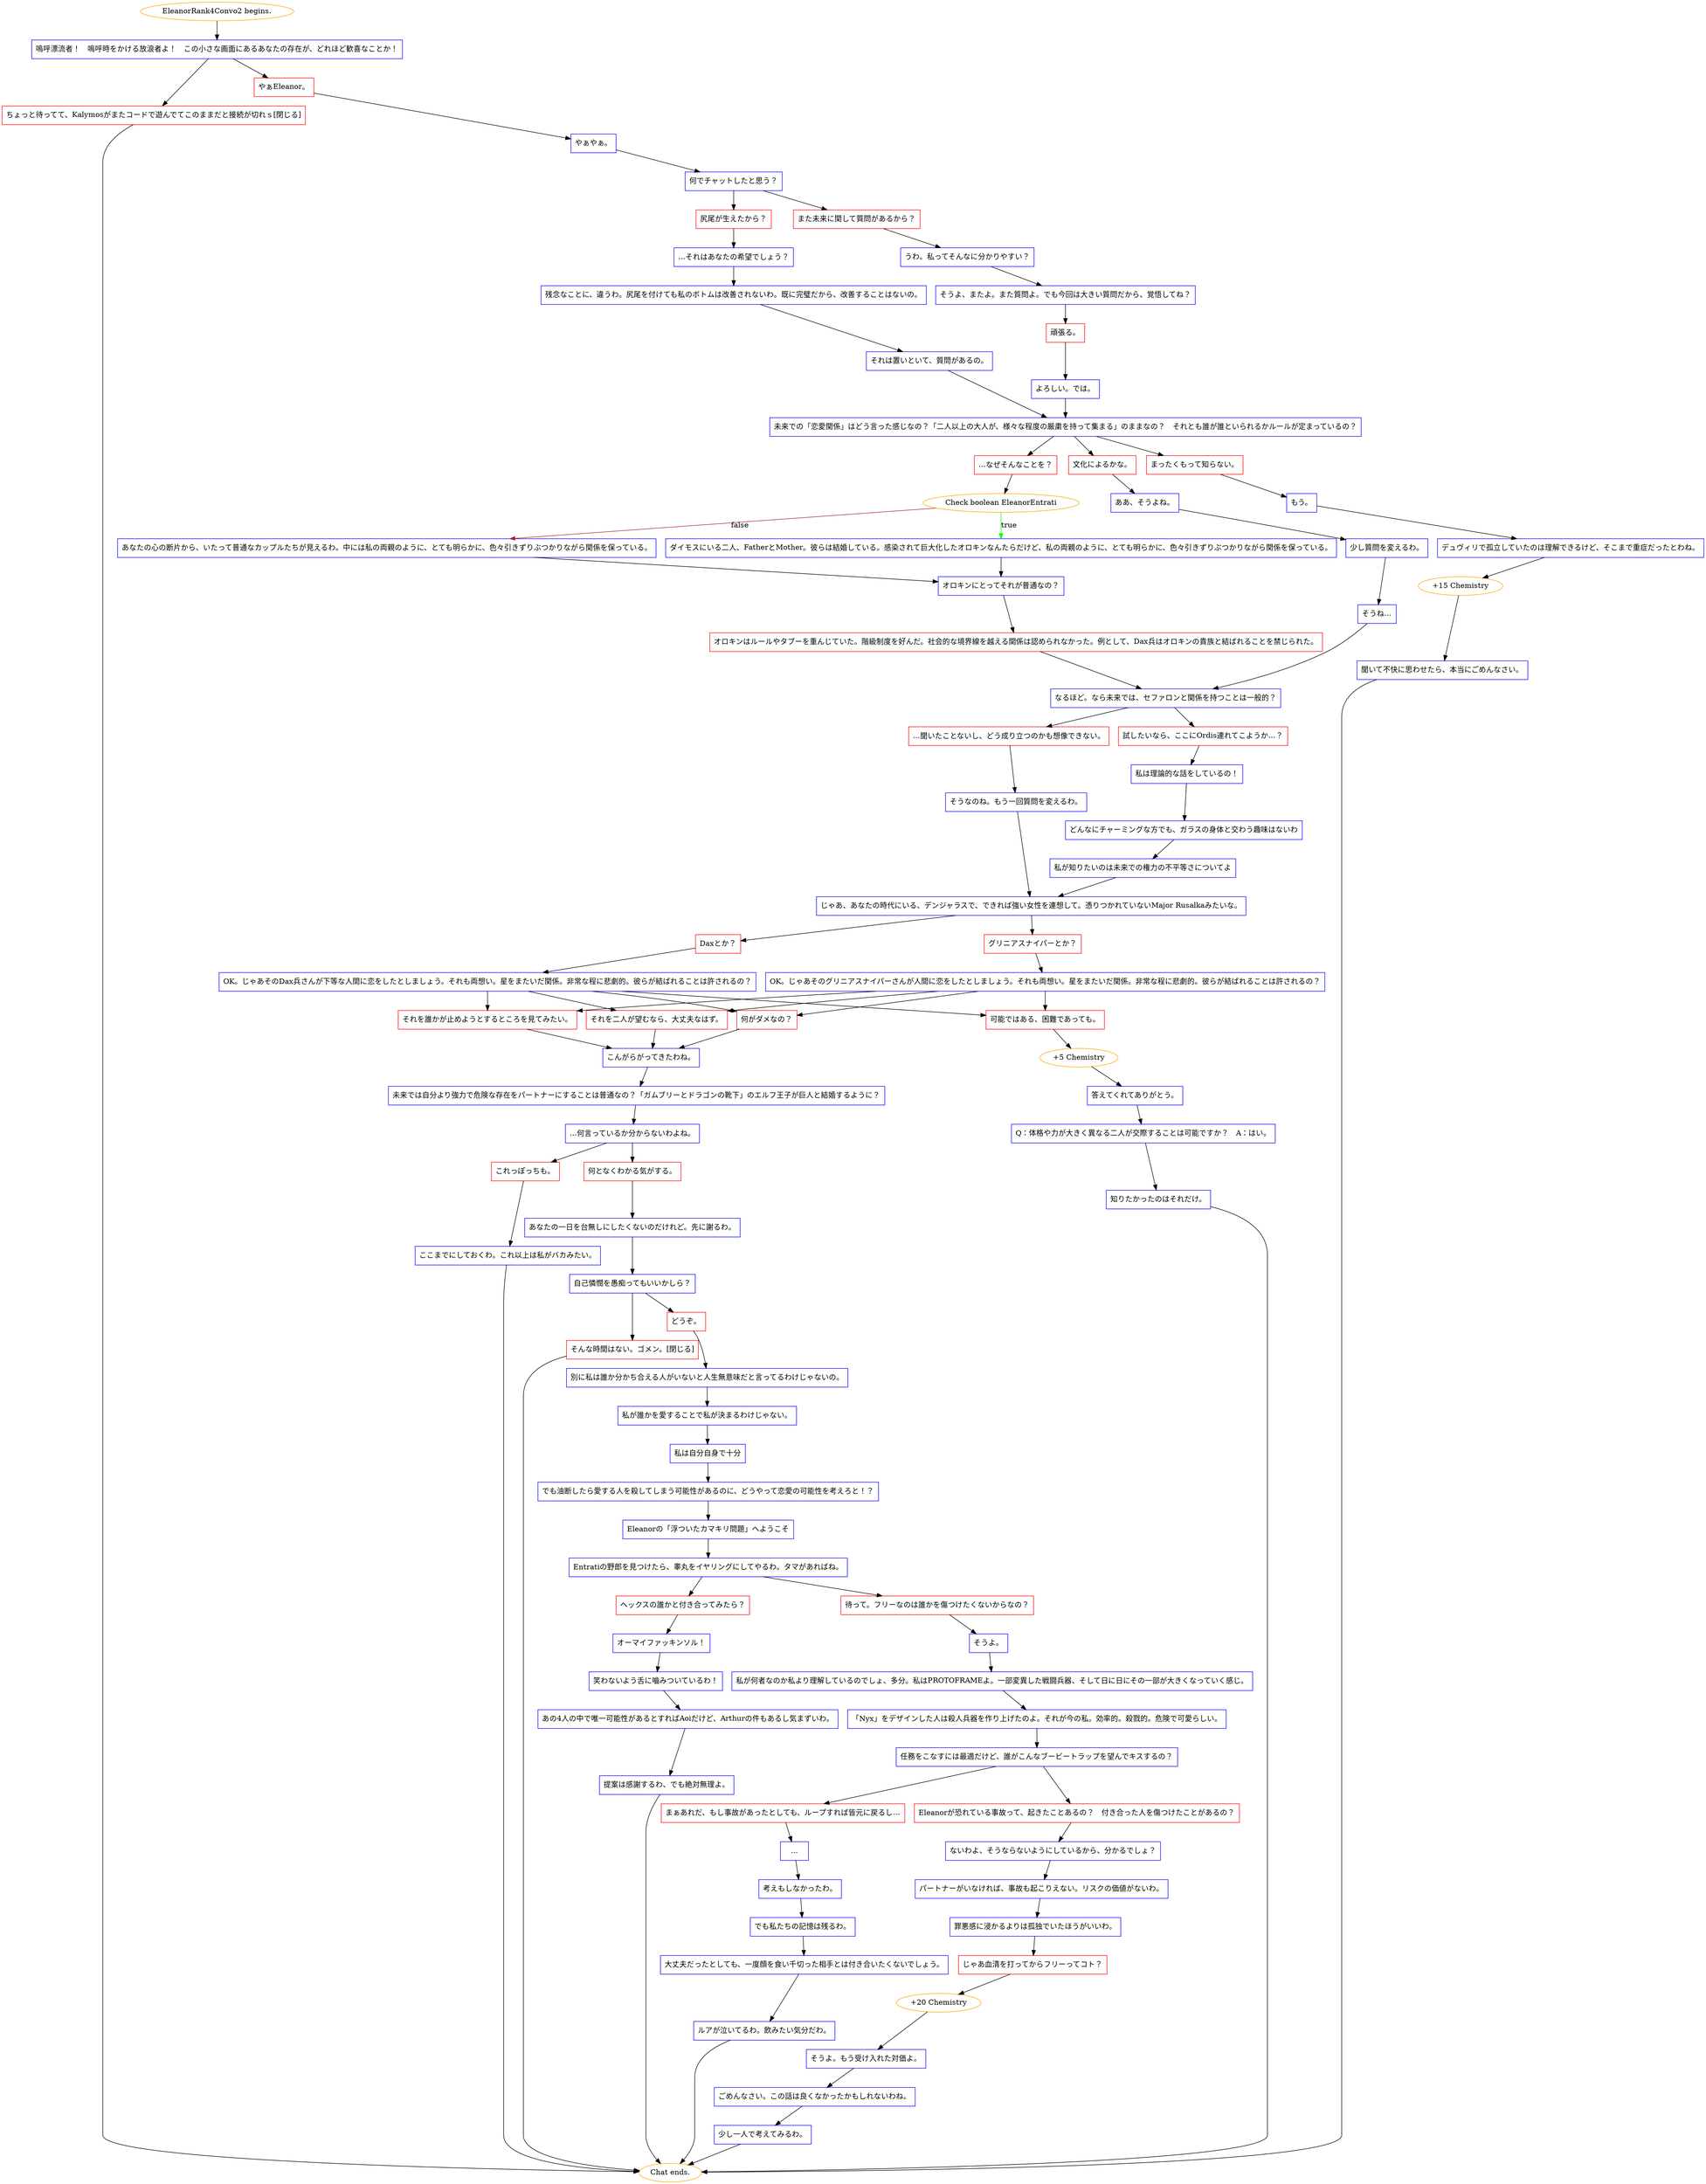 digraph {
	"EleanorRank4Convo2 begins." [color=orange];
		"EleanorRank4Convo2 begins." -> j1027924104;
	j1027924104 [label="嗚呼漂流者！　嗚呼時をかける放浪者よ！　この小さな画面にあるあなたの存在が、どれほど歓喜なことか！",shape=box,color=blue];
		j1027924104 -> j3510767603;
		j1027924104 -> j961589433;
	j3510767603 [label="やぁEleanor。",shape=box,color=red];
		j3510767603 -> j2984254926;
	j961589433 [label="ちょっと待ってて、Kalymosがまたコードで遊んでてこのままだと接続が切れｓ[閉じる]",shape=box,color=red];
		j961589433 -> "Chat ends.";
	j2984254926 [label="やぁやぁ。",shape=box,color=blue];
		j2984254926 -> j2244814313;
	"Chat ends." [color=orange];
	j2244814313 [label="何でチャットしたと思う？",shape=box,color=blue];
		j2244814313 -> j3737571560;
		j2244814313 -> j2144434405;
	j3737571560 [label="また未来に関して質問があるから？",shape=box,color=red];
		j3737571560 -> j3428169479;
	j2144434405 [label="尻尾が生えたから？",shape=box,color=red];
		j2144434405 -> j4232850273;
	j3428169479 [label="うわ。私ってそんなに分かりやすい？",shape=box,color=blue];
		j3428169479 -> j2924079423;
	j4232850273 [label="…それはあなたの希望でしょう？",shape=box,color=blue];
		j4232850273 -> j2387722062;
	j2924079423 [label="そうよ、またよ。また質問よ。でも今回は大きい質問だから、覚悟してね？",shape=box,color=blue];
		j2924079423 -> j3019520665;
	j2387722062 [label="残念なことに、違うわ。尻尾を付けても私のボトムは改善されないわ。既に完璧だから、改善することはないの。",shape=box,color=blue];
		j2387722062 -> j174742750;
	j3019520665 [label="頑張る。",shape=box,color=red];
		j3019520665 -> j4035011465;
	j174742750 [label="それは置いといて、質問があるの。",shape=box,color=blue];
		j174742750 -> j4126602151;
	j4035011465 [label="よろしい。では。",shape=box,color=blue];
		j4035011465 -> j4126602151;
	j4126602151 [label="未来での「恋愛関係」はどう言った感じなの？「二人以上の大人が、様々な程度の厳粛を持って集まる」のままなの？　それとも誰が誰といられるかルールが定まっているの？",shape=box,color=blue];
		j4126602151 -> j2348099561;
		j4126602151 -> j3070087052;
		j4126602151 -> j1264143520;
	j2348099561 [label="まったくもって知らない。",shape=box,color=red];
		j2348099561 -> j714332619;
	j3070087052 [label="文化によるかな。",shape=box,color=red];
		j3070087052 -> j4290887010;
	j1264143520 [label="…なぜそんなことを？",shape=box,color=red];
		j1264143520 -> j614221672;
	j714332619 [label="もう。",shape=box,color=blue];
		j714332619 -> j2054975479;
	j4290887010 [label="ああ、そうよね。",shape=box,color=blue];
		j4290887010 -> j1492654989;
	j614221672 [label="Check boolean EleanorEntrati",color=orange];
		j614221672 -> j1918225120 [label=true,color=green];
		j614221672 -> j3447560526 [label=false,color=brown];
	j2054975479 [label="デュヴィリで孤立していたのは理解できるけど、そこまで重症だったとわね。",shape=box,color=blue];
		j2054975479 -> j643613092;
	j1492654989 [label="少し質問を変えるわ。",shape=box,color=blue];
		j1492654989 -> j1571644839;
	j1918225120 [label="ダイモスにいる二人、FatherとMother。彼らは結婚している。感染されて巨大化したオロキンなんたらだけど、私の両親のように、とても明らかに、色々引きずりぶつかりながら関係を保っている。",shape=box,color=blue];
		j1918225120 -> j54436435;
	j3447560526 [label="あなたの心の断片から、いたって普通なカップルたちが見えるわ。中には私の両親のように、とても明らかに、色々引きずりぶつかりながら関係を保っている。",shape=box,color=blue];
		j3447560526 -> j54436435;
	j643613092 [label="+15 Chemistry",color=orange];
		j643613092 -> j594309101;
	j1571644839 [label="そうね…",shape=box,color=blue];
		j1571644839 -> j507114643;
	j54436435 [label="オロキンにとってそれが普通なの？",shape=box,color=blue];
		j54436435 -> j4024941231;
	j594309101 [label="聞いて不快に思わせたら、本当にごめんなさい。",shape=box,color=blue];
		j594309101 -> "Chat ends.";
	j507114643 [label="なるほど。なら未来では、セファロンと関係を持つことは一般的？",shape=box,color=blue];
		j507114643 -> j251036598;
		j507114643 -> j458230638;
	j4024941231 [label="オロキンはルールやタブーを重んじていた。階級制度を好んだ。社会的な境界線を越える関係は認められなかった。例として、Dax兵はオロキンの貴族と結ばれることを禁じられた。",shape=box,color=red];
		j4024941231 -> j507114643;
	j251036598 [label="試したいなら、ここにOrdis連れてこようか…？",shape=box,color=red];
		j251036598 -> j1087830404;
	j458230638 [label="…聞いたことないし、どう成り立つのかも想像できない。",shape=box,color=red];
		j458230638 -> j2972498551;
	j1087830404 [label="私は理論的な話をしているの！",shape=box,color=blue];
		j1087830404 -> j1027026638;
	j2972498551 [label="そうなのね。もう一回質問を変えるわ。",shape=box,color=blue];
		j2972498551 -> j3184892624;
	j1027026638 [label="どんなにチャーミングな方でも、ガラスの身体と交わう趣味はないわ",shape=box,color=blue];
		j1027026638 -> j2873397523;
	j3184892624 [label="じゃあ、あなたの時代にいる、デンジャラスで、できれば強い女性を連想して。憑りつかれていないMajor Rusalkaみたいな。",shape=box,color=blue];
		j3184892624 -> j966383081;
		j3184892624 -> j1729784695;
	j2873397523 [label="私が知りたいのは未来での権力の不平等さについてよ",shape=box,color=blue];
		j2873397523 -> j3184892624;
	j966383081 [label="グリニアスナイパーとか？",shape=box,color=red];
		j966383081 -> j1759745087;
	j1729784695 [label="Daxとか？",shape=box,color=red];
		j1729784695 -> j3162273635;
	j1759745087 [label="OK。じゃあそのグリニアスナイパーさんが人間に恋をしたとしましょう。それも両想い。星をまたいだ関係。非常な程に悲劇的。彼らが結ばれることは許されるの？",shape=box,color=blue];
		j1759745087 -> j4152155298;
		j1759745087 -> j3462792587;
		j1759745087 -> j506886223;
		j1759745087 -> j3063064665;
	j3162273635 [label="OK。じゃあそのDax兵さんが下等な人間に恋をしたとしましょう。それも両想い。星をまたいだ関係。非常な程に悲劇的。彼らが結ばれることは許されるの？",shape=box,color=blue];
		j3162273635 -> j4152155298;
		j3162273635 -> j3462792587;
		j3162273635 -> j506886223;
		j3162273635 -> j3063064665;
	j4152155298 [label="それを二人が望むなら、大丈夫なはず。",shape=box,color=red];
		j4152155298 -> j4261136025;
	j3462792587 [label="何がダメなの？",shape=box,color=red];
		j3462792587 -> j4261136025;
	j506886223 [label="それを誰かが止めようとするところを見てみたい。",shape=box,color=red];
		j506886223 -> j4261136025;
	j3063064665 [label="可能ではある、困難であっても。",shape=box,color=red];
		j3063064665 -> j970405958;
	j4261136025 [label="こんがらがってきたわね。",shape=box,color=blue];
		j4261136025 -> j1015718503;
	j970405958 [label="+5 Chemistry",color=orange];
		j970405958 -> j2135754479;
	j1015718503 [label="未来では自分より強力で危険な存在をパートナーにすることは普通なの？「ガムブリーとドラゴンの靴下」のエルフ王子が巨人と結婚するように？",shape=box,color=blue];
		j1015718503 -> j1421415956;
	j2135754479 [label="答えてくれてありがとう。",shape=box,color=blue];
		j2135754479 -> j88498213;
	j1421415956 [label="…何言っているか分からないわよね。",shape=box,color=blue];
		j1421415956 -> j80626427;
		j1421415956 -> j1687833864;
	j88498213 [label="Q：体格や力が大きく異なる二人が交際することは可能ですか？　A：はい。",shape=box,color=blue];
		j88498213 -> j804741496;
	j80626427 [label="何となくわかる気がする。",shape=box,color=red];
		j80626427 -> j1781094139;
	j1687833864 [label="これっぽっちも。",shape=box,color=red];
		j1687833864 -> j2937326659;
	j804741496 [label="知りたかったのはそれだけ。",shape=box,color=blue];
		j804741496 -> "Chat ends.";
	j1781094139 [label="あなたの一日を台無しにしたくないのだけれど。先に謝るわ。",shape=box,color=blue];
		j1781094139 -> j3736292633;
	j2937326659 [label="ここまでにしておくわ。これ以上は私がバカみたい。",shape=box,color=blue];
		j2937326659 -> "Chat ends.";
	j3736292633 [label="自己憐憫を愚痴ってもいいかしら？",shape=box,color=blue];
		j3736292633 -> j3332435787;
		j3736292633 -> j1681086773;
	j3332435787 [label="どうぞ。",shape=box,color=red];
		j3332435787 -> j4016270578;
	j1681086773 [label="そんな時間はない。ゴメン。[閉じる]",shape=box,color=red];
		j1681086773 -> "Chat ends.";
	j4016270578 [label="別に私は誰か分かち合える人がいないと人生無意味だと言ってるわけじゃないの。",shape=box,color=blue];
		j4016270578 -> j3751849575;
	j3751849575 [label="私が誰かを愛することで私が決まるわけじゃない。",shape=box,color=blue];
		j3751849575 -> j24397424;
	j24397424 [label="私は自分自身で十分",shape=box,color=blue];
		j24397424 -> j2956940818;
	j2956940818 [label="でも油断したら愛する人を殺してしまう可能性があるのに、どうやって恋愛の可能性を考えろと！？",shape=box,color=blue];
		j2956940818 -> j2327361726;
	j2327361726 [label="Eleanorの「浮ついたカマキリ問題」へようこそ",shape=box,color=blue];
		j2327361726 -> j1893323842;
	j1893323842 [label="Entratiの野郎を見つけたら、睾丸をイヤリングにしてやるわ。タマがあればね。",shape=box,color=blue];
		j1893323842 -> j1401739213;
		j1893323842 -> j838486264;
	j1401739213 [label="ヘックスの誰かと付き合ってみたら？",shape=box,color=red];
		j1401739213 -> j2892718207;
	j838486264 [label="待って。フリーなのは誰かを傷つけたくないからなの？",shape=box,color=red];
		j838486264 -> j1242759004;
	j2892718207 [label="オーマイファッキンソル！",shape=box,color=blue];
		j2892718207 -> j1947910579;
	j1242759004 [label="そうよ。",shape=box,color=blue];
		j1242759004 -> j1990411534;
	j1947910579 [label="笑わないよう舌に嚙みついているわ！",shape=box,color=blue];
		j1947910579 -> j409630667;
	j1990411534 [label="私が何者なのか私より理解しているのでしょ、多分。私はPROTOFRAMEよ。一部変異した戦闘兵器、そして日に日にその一部が大きくなっていく感じ。",shape=box,color=blue];
		j1990411534 -> j4160089922;
	j409630667 [label="あの4人の中で唯一可能性があるとすればAoiだけど、Arthurの件もあるし気まずいわ。",shape=box,color=blue];
		j409630667 -> j2899493001;
	j4160089922 [label="「Nyx」をデザインした人は殺人兵器を作り上げたのよ。それが今の私。効率的。殺戮的。危険で可愛らしい。",shape=box,color=blue];
		j4160089922 -> j992531654;
	j2899493001 [label="提案は感謝するわ、でも絶対無理よ。",shape=box,color=blue];
		j2899493001 -> "Chat ends.";
	j992531654 [label="任務をこなすには最適だけど、誰がこんなブービートラップを望んでキスするの？",shape=box,color=blue];
		j992531654 -> j1087516370;
		j992531654 -> j826558627;
	j1087516370 [label="Eleanorが恐れている事故って、起きたことあるの？　付き合った人を傷つけたことがあるの？",shape=box,color=red];
		j1087516370 -> j202613020;
	j826558627 [label="まぁあれだ、もし事故があったとしても、ループすれば皆元に戻るし…",shape=box,color=red];
		j826558627 -> j2618019847;
	j202613020 [label="ないわよ、そうならないようにしているから、分かるでしょ？",shape=box,color=blue];
		j202613020 -> j2296610359;
	j2618019847 [label="...",shape=box,color=blue];
		j2618019847 -> j2712533021;
	j2296610359 [label="パートナーがいなければ、事故も起こりえない。リスクの価値がないわ。",shape=box,color=blue];
		j2296610359 -> j3185377009;
	j2712533021 [label="考えもしなかったわ。",shape=box,color=blue];
		j2712533021 -> j532796114;
	j3185377009 [label="罪悪感に浸かるよりは孤独でいたほうがいいわ。",shape=box,color=blue];
		j3185377009 -> j684837799;
	j532796114 [label="でも私たちの記憶は残るわ。",shape=box,color=blue];
		j532796114 -> j2413019874;
	j684837799 [label="じゃあ血清を打ってからフリーってコト？",shape=box,color=red];
		j684837799 -> j2177020121;
	j2413019874 [label="大丈夫だったとしても、一度顔を食い千切った相手とは付き合いたくないでしょう。",shape=box,color=blue];
		j2413019874 -> j933658772;
	j2177020121 [label="+20 Chemistry",color=orange];
		j2177020121 -> j209561231;
	j933658772 [label="ルアが泣いてるわ。飲みたい気分だわ。",shape=box,color=blue];
		j933658772 -> "Chat ends.";
	j209561231 [label="そうよ。もう受け入れた対価よ。",shape=box,color=blue];
		j209561231 -> j3407225981;
	j3407225981 [label="ごめんなさい。この話は良くなかったかもしれないわね。",shape=box,color=blue];
		j3407225981 -> j2683894962;
	j2683894962 [label="少し一人で考えてみるわ。",shape=box,color=blue];
		j2683894962 -> "Chat ends.";
}